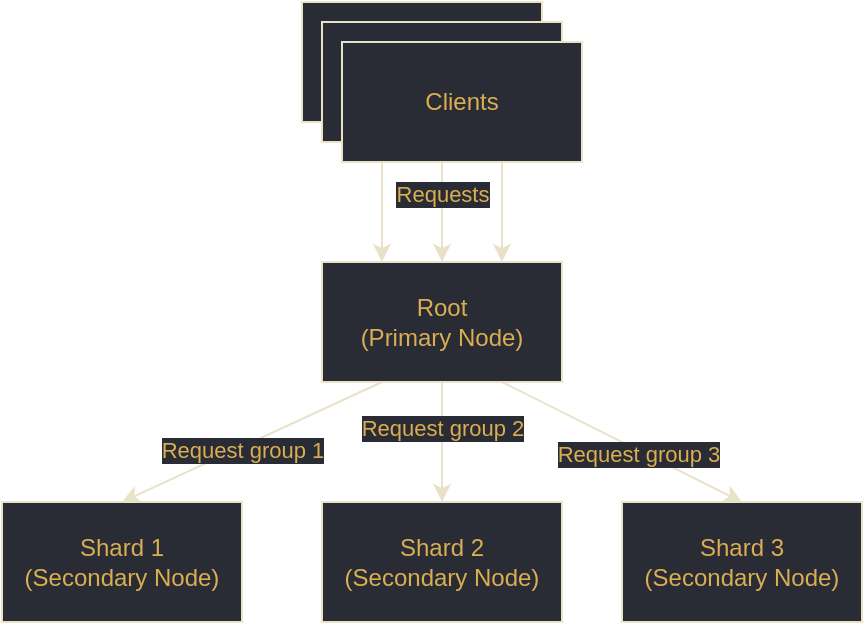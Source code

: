 <mxfile version="13.9.9" type="device"><diagram id="6LbywZ91nKSX5spOm3Tg" name="Page-1"><mxGraphModel dx="1024" dy="624" grid="1" gridSize="10" guides="1" tooltips="1" connect="1" arrows="1" fold="1" page="1" pageScale="1" pageWidth="1169" pageHeight="827" math="0" shadow="0"><root><mxCell id="0"/><mxCell id="1" parent="0"/><mxCell id="klhKD2NGje8PpYuApOOU-2" value="" style="rounded=0;whiteSpace=wrap;html=1;fontColor=#dcae52;labelBackgroundColor=#292c35;strokeColor=#e9e2c9;fillColor=#292C35;" parent="1" vertex="1"><mxGeometry x="270" y="30" width="120" height="60" as="geometry"/></mxCell><mxCell id="OIHGYVxycDFUah_0Ekee-6" style="rounded=0;orthogonalLoop=1;jettySize=auto;html=1;entryX=0.5;entryY=0;entryDx=0;entryDy=0;exitX=0.25;exitY=1;exitDx=0;exitDy=0;fontColor=#dcae52;labelBackgroundColor=#292c35;strokeColor=#E9E2C9;" parent="1" source="OIHGYVxycDFUah_0Ekee-1" target="OIHGYVxycDFUah_0Ekee-3" edge="1"><mxGeometry relative="1" as="geometry"/></mxCell><mxCell id="OIHGYVxycDFUah_0Ekee-15" value="Request group 1" style="edgeLabel;html=1;align=center;verticalAlign=middle;resizable=0;points=[];fontColor=#dcae52;labelBackgroundColor=#292c35;" parent="OIHGYVxycDFUah_0Ekee-6" vertex="1" connectable="0"><mxGeometry x="0.145" y="-1" relative="1" as="geometry"><mxPoint x="5" as="offset"/></mxGeometry></mxCell><mxCell id="OIHGYVxycDFUah_0Ekee-7" style="edgeStyle=none;rounded=0;orthogonalLoop=1;jettySize=auto;html=1;entryX=0.5;entryY=0;entryDx=0;entryDy=0;fontColor=#dcae52;strokeColor=#e9e2c9;labelBackgroundColor=#292c35;" parent="1" source="OIHGYVxycDFUah_0Ekee-1" target="OIHGYVxycDFUah_0Ekee-2" edge="1"><mxGeometry relative="1" as="geometry"/></mxCell><mxCell id="OIHGYVxycDFUah_0Ekee-16" value="Request group 2" style="edgeLabel;html=1;align=center;verticalAlign=middle;resizable=0;points=[];fontColor=#dcae52;labelBackgroundColor=#292c35;" parent="OIHGYVxycDFUah_0Ekee-7" vertex="1" connectable="0"><mxGeometry x="-0.256" y="-3" relative="1" as="geometry"><mxPoint x="3" as="offset"/></mxGeometry></mxCell><mxCell id="OIHGYVxycDFUah_0Ekee-8" style="edgeStyle=none;rounded=0;orthogonalLoop=1;jettySize=auto;html=1;entryX=0.5;entryY=0;entryDx=0;entryDy=0;exitX=0.75;exitY=1;exitDx=0;exitDy=0;fontColor=#dcae52;labelBackgroundColor=#292c35;strokeColor=#E9E2C9;" parent="1" source="OIHGYVxycDFUah_0Ekee-1" target="OIHGYVxycDFUah_0Ekee-5" edge="1"><mxGeometry relative="1" as="geometry"/></mxCell><mxCell id="OIHGYVxycDFUah_0Ekee-17" value="Request group 3" style="edgeLabel;html=1;align=center;verticalAlign=middle;resizable=0;points=[];fontColor=#dcae52;labelBackgroundColor=#292c35;" parent="OIHGYVxycDFUah_0Ekee-8" vertex="1" connectable="0"><mxGeometry x="0.205" y="1" relative="1" as="geometry"><mxPoint x="-5" as="offset"/></mxGeometry></mxCell><mxCell id="OIHGYVxycDFUah_0Ekee-1" value="Root&lt;br&gt;(Primary Node)" style="rounded=0;whiteSpace=wrap;html=1;fontColor=#dcae52;labelBackgroundColor=#292c35;strokeColor=#e9e2c9;fillColor=#292C35;" parent="1" vertex="1"><mxGeometry x="280" y="160" width="120" height="60" as="geometry"/></mxCell><mxCell id="OIHGYVxycDFUah_0Ekee-2" value="Shard 2&lt;br&gt;(Secondary Node)" style="rounded=0;whiteSpace=wrap;html=1;fontColor=#dcae52;labelBackgroundColor=#292c35;" parent="1" vertex="1"><mxGeometry x="280" y="280" width="120" height="60" as="geometry"/></mxCell><mxCell id="OIHGYVxycDFUah_0Ekee-3" value="Shard 1&lt;br&gt;(Secondary Node)" style="rounded=0;whiteSpace=wrap;html=1;fontColor=#dcae52;labelBackgroundColor=#292c35;" parent="1" vertex="1"><mxGeometry x="120" y="280" width="120" height="60" as="geometry"/></mxCell><mxCell id="OIHGYVxycDFUah_0Ekee-5" value="Shard 3&lt;br&gt;(Secondary Node)" style="rounded=0;whiteSpace=wrap;html=1;fontColor=#dcae52;labelBackgroundColor=#292c35;strokeColor=#e9e2c9;fillColor=#292C35;" parent="1" vertex="1"><mxGeometry x="430" y="280" width="120" height="60" as="geometry"/></mxCell><mxCell id="OIHGYVxycDFUah_0Ekee-10" style="edgeStyle=none;rounded=0;orthogonalLoop=1;jettySize=auto;html=1;exitX=0.5;exitY=1;exitDx=0;exitDy=0;fontColor=#dcae52;labelBackgroundColor=#292c35;strokeColor=#E9E2C9;" parent="1" source="OIHGYVxycDFUah_0Ekee-9" target="OIHGYVxycDFUah_0Ekee-1" edge="1"><mxGeometry relative="1" as="geometry"/></mxCell><mxCell id="OIHGYVxycDFUah_0Ekee-18" value="Requests" style="edgeLabel;html=1;align=center;verticalAlign=middle;resizable=0;points=[];fontColor=#dcae52;labelBackgroundColor=#292c35;" parent="OIHGYVxycDFUah_0Ekee-10" vertex="1" connectable="0"><mxGeometry x="-0.152" y="2" relative="1" as="geometry"><mxPoint x="-2" as="offset"/></mxGeometry></mxCell><mxCell id="OIHGYVxycDFUah_0Ekee-11" style="edgeStyle=none;rounded=0;orthogonalLoop=1;jettySize=auto;html=1;exitX=0.75;exitY=1;exitDx=0;exitDy=0;entryX=0.75;entryY=0;entryDx=0;entryDy=0;fontColor=#dcae52;labelBackgroundColor=#292c35;strokeColor=#E9E2C9;" parent="1" source="OIHGYVxycDFUah_0Ekee-9" target="OIHGYVxycDFUah_0Ekee-1" edge="1"><mxGeometry relative="1" as="geometry"/></mxCell><mxCell id="OIHGYVxycDFUah_0Ekee-12" style="edgeStyle=none;rounded=0;orthogonalLoop=1;jettySize=auto;html=1;exitX=0.25;exitY=1;exitDx=0;exitDy=0;entryX=0.25;entryY=0;entryDx=0;entryDy=0;fontColor=#dcae52;labelBackgroundColor=#292c35;strokeColor=#E9E2C9;" parent="1" source="OIHGYVxycDFUah_0Ekee-9" target="OIHGYVxycDFUah_0Ekee-1" edge="1"><mxGeometry relative="1" as="geometry"/></mxCell><mxCell id="OIHGYVxycDFUah_0Ekee-9" value="Clients" style="rounded=0;whiteSpace=wrap;html=1;fontColor=#dcae52;labelBackgroundColor=#292c35;strokeColor=#e9e2c9;fillColor=#292C35;" parent="1" vertex="1"><mxGeometry x="280" y="40" width="120" height="60" as="geometry"/></mxCell><mxCell id="klhKD2NGje8PpYuApOOU-1" value="Clients" style="rounded=0;whiteSpace=wrap;html=1;fontColor=#dcae52;labelBackgroundColor=#292c35;strokeColor=#e9e2c9;fillColor=#292C35;" parent="1" vertex="1"><mxGeometry x="290" y="50" width="120" height="60" as="geometry"/></mxCell><mxCell id="vtJ9Lu34hHhhoaf-mO1i-1" value="Shard 2&lt;br&gt;(Secondary Node)" style="rounded=0;whiteSpace=wrap;html=1;fontColor=#dcae52;labelBackgroundColor=#292c35;strokeColor=#e9e2c9;fillColor=#292C35;" parent="1" vertex="1"><mxGeometry x="280" y="280" width="120" height="60" as="geometry"/></mxCell><mxCell id="vtJ9Lu34hHhhoaf-mO1i-2" value="Shard 1&lt;br&gt;(Secondary Node)" style="rounded=0;whiteSpace=wrap;html=1;fontColor=#dcae52;labelBackgroundColor=#292c35;strokeColor=#e9e2c9;fillColor=#292C35;" parent="1" vertex="1"><mxGeometry x="120" y="280" width="120" height="60" as="geometry"/></mxCell></root></mxGraphModel></diagram></mxfile>